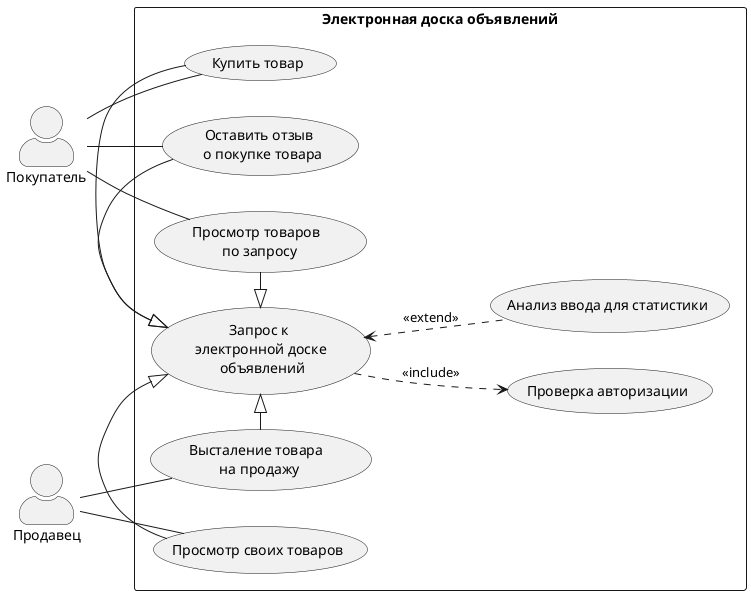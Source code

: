 @startuml SIA_13_PR2_2
left to right direction
skinparam actorStyle awesome
actor Покупатель as br
actor Продавец as sr
rectangle "Электронная доска объявлений" {
    br -- (Просмотр товаров \n по запросу)
    br -- (Купить товар)
    br -- (Оставить отзыв \n о покупке товара)
    (Запрос к \n электронной доске \n объявлений) <|- (Купить товар)
    (Запрос к \n электронной доске \n объявлений) <|- (Оставить отзыв \n о покупке товара)
    (Запрос к \n электронной доске \n объявлений) <|- (Просмотр товаров \n по запросу)
    sr -left- (Просмотр своих товаров)
    sr -- (Высталение товара \n на продажу)
    (Запрос к \n электронной доске \n объявлений) <|-l- (Просмотр своих товаров)
    (Запрос к \n электронной доске \n объявлений)<|-l- (Высталение товара \n на продажу)
    (Запрос к \n электронной доске \n объявлений) -down.> (Проверка авторизации) : <<include>>
    (Анализ ввода для статистики) .up.> (Запрос к \n электронной доске \n объявлений) : <<extend>>
}
@enduml